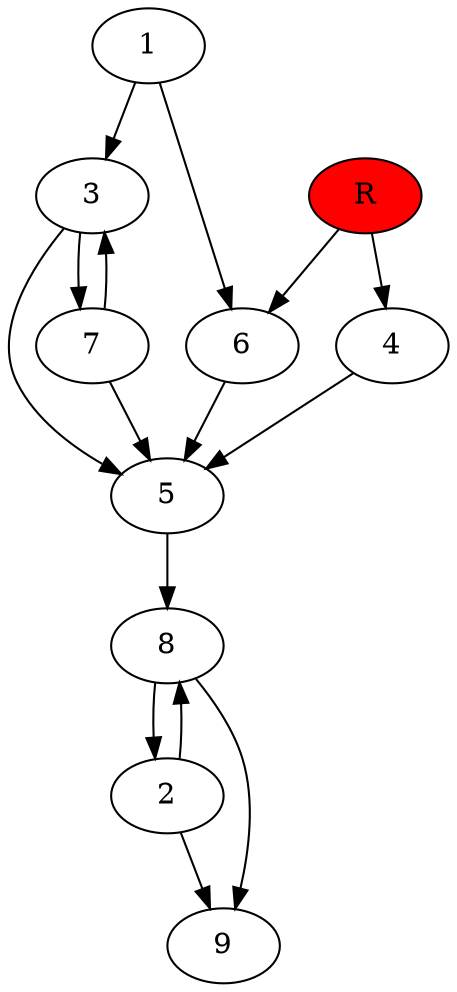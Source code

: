 digraph prb25246 {
	1
	2
	3
	4
	5
	6
	7
	8
	R [fillcolor="#ff0000" style=filled]
	1 -> 3
	1 -> 6
	2 -> 8
	2 -> 9
	3 -> 5
	3 -> 7
	4 -> 5
	5 -> 8
	6 -> 5
	7 -> 3
	7 -> 5
	8 -> 2
	8 -> 9
	R -> 4
	R -> 6
}
